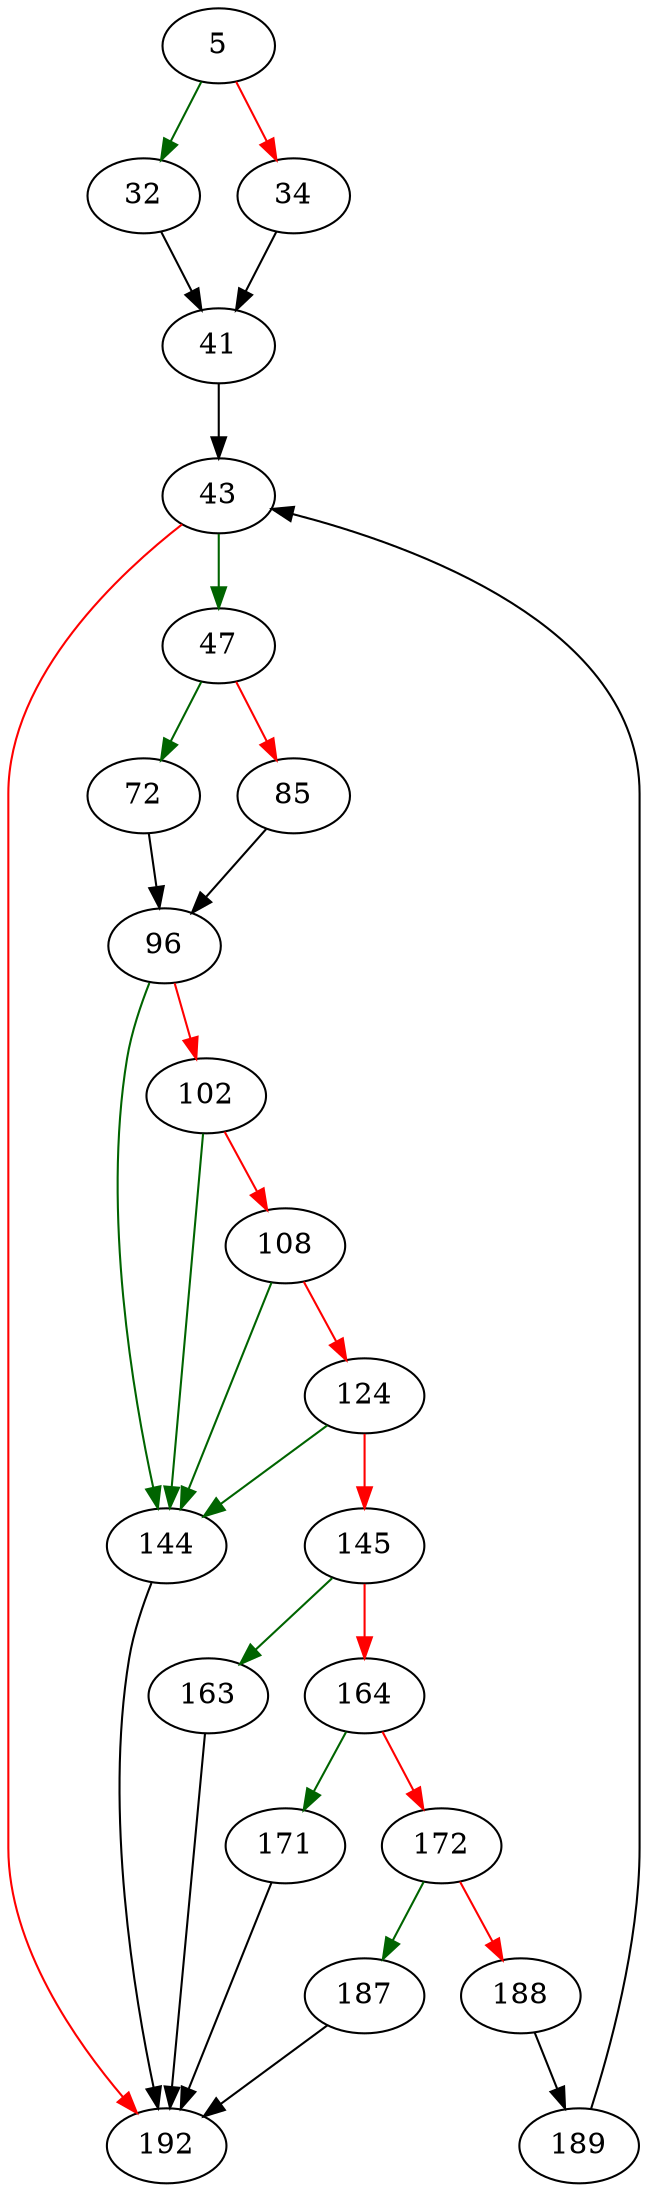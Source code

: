 strict digraph "whereRangeVectorLen" {
	// Node definitions.
	5 [entry=true];
	32;
	34;
	41;
	43;
	47;
	192;
	72;
	85;
	96;
	144;
	102;
	108;
	124;
	145;
	163;
	164;
	171;
	172;
	187;
	188;
	189;

	// Edge definitions.
	5 -> 32 [
		color=darkgreen
		cond=true
	];
	5 -> 34 [
		color=red
		cond=false
	];
	32 -> 41;
	34 -> 41;
	41 -> 43;
	43 -> 47 [
		color=darkgreen
		cond=true
	];
	43 -> 192 [
		color=red
		cond=false
	];
	47 -> 72 [
		color=darkgreen
		cond=true
	];
	47 -> 85 [
		color=red
		cond=false
	];
	72 -> 96;
	85 -> 96;
	96 -> 144 [
		color=darkgreen
		cond=true
	];
	96 -> 102 [
		color=red
		cond=false
	];
	144 -> 192;
	102 -> 144 [
		color=darkgreen
		cond=true
	];
	102 -> 108 [
		color=red
		cond=false
	];
	108 -> 144 [
		color=darkgreen
		cond=true
	];
	108 -> 124 [
		color=red
		cond=false
	];
	124 -> 144 [
		color=darkgreen
		cond=true
	];
	124 -> 145 [
		color=red
		cond=false
	];
	145 -> 163 [
		color=darkgreen
		cond=true
	];
	145 -> 164 [
		color=red
		cond=false
	];
	163 -> 192;
	164 -> 171 [
		color=darkgreen
		cond=true
	];
	164 -> 172 [
		color=red
		cond=false
	];
	171 -> 192;
	172 -> 187 [
		color=darkgreen
		cond=true
	];
	172 -> 188 [
		color=red
		cond=false
	];
	187 -> 192;
	188 -> 189;
	189 -> 43;
}